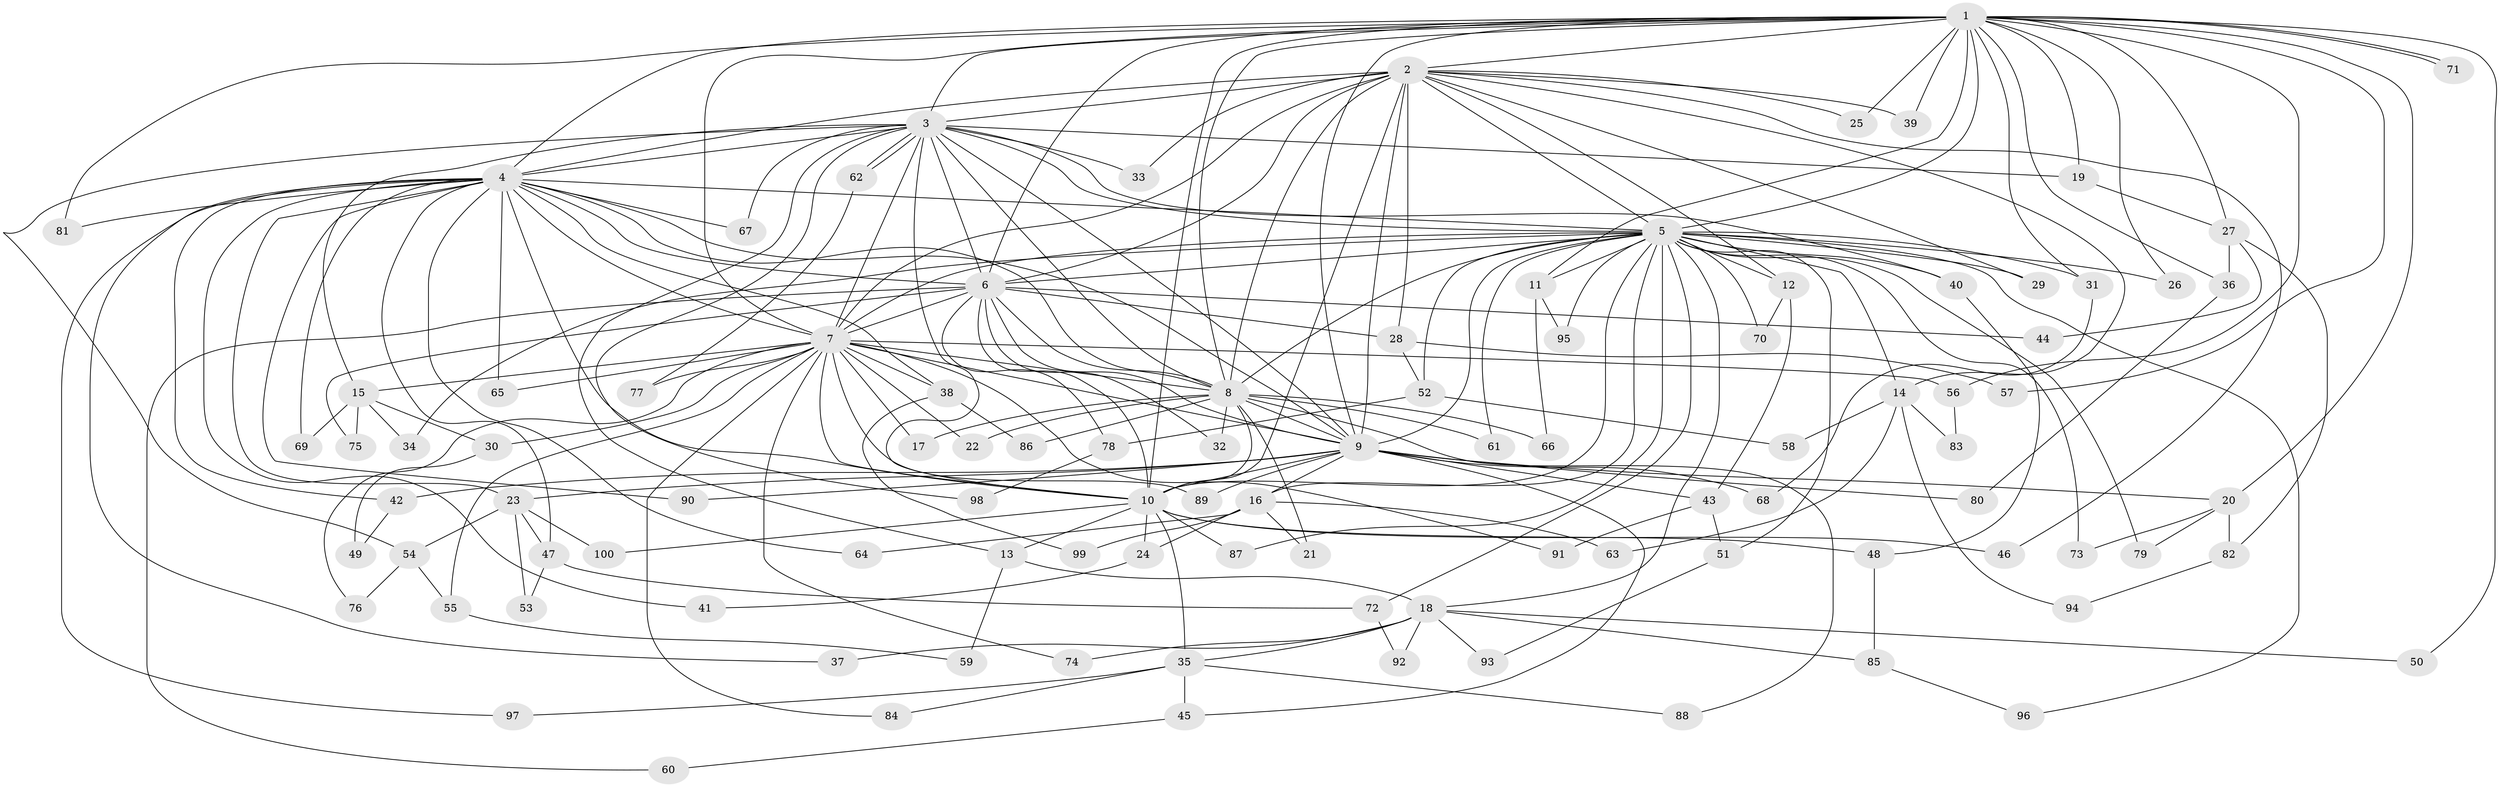 // Generated by graph-tools (version 1.1) at 2025/11/02/21/25 10:11:06]
// undirected, 100 vertices, 225 edges
graph export_dot {
graph [start="1"]
  node [color=gray90,style=filled];
  1;
  2;
  3;
  4;
  5;
  6;
  7;
  8;
  9;
  10;
  11;
  12;
  13;
  14;
  15;
  16;
  17;
  18;
  19;
  20;
  21;
  22;
  23;
  24;
  25;
  26;
  27;
  28;
  29;
  30;
  31;
  32;
  33;
  34;
  35;
  36;
  37;
  38;
  39;
  40;
  41;
  42;
  43;
  44;
  45;
  46;
  47;
  48;
  49;
  50;
  51;
  52;
  53;
  54;
  55;
  56;
  57;
  58;
  59;
  60;
  61;
  62;
  63;
  64;
  65;
  66;
  67;
  68;
  69;
  70;
  71;
  72;
  73;
  74;
  75;
  76;
  77;
  78;
  79;
  80;
  81;
  82;
  83;
  84;
  85;
  86;
  87;
  88;
  89;
  90;
  91;
  92;
  93;
  94;
  95;
  96;
  97;
  98;
  99;
  100;
  1 -- 2;
  1 -- 3;
  1 -- 4;
  1 -- 5;
  1 -- 6;
  1 -- 7;
  1 -- 8;
  1 -- 9;
  1 -- 10;
  1 -- 11;
  1 -- 19;
  1 -- 20;
  1 -- 25;
  1 -- 26;
  1 -- 27;
  1 -- 31;
  1 -- 36;
  1 -- 39;
  1 -- 50;
  1 -- 56;
  1 -- 57;
  1 -- 71;
  1 -- 71;
  1 -- 81;
  2 -- 3;
  2 -- 4;
  2 -- 5;
  2 -- 6;
  2 -- 7;
  2 -- 8;
  2 -- 9;
  2 -- 10;
  2 -- 12;
  2 -- 14;
  2 -- 25;
  2 -- 28;
  2 -- 29;
  2 -- 33;
  2 -- 39;
  2 -- 46;
  3 -- 4;
  3 -- 5;
  3 -- 6;
  3 -- 7;
  3 -- 8;
  3 -- 9;
  3 -- 10;
  3 -- 13;
  3 -- 15;
  3 -- 19;
  3 -- 33;
  3 -- 40;
  3 -- 54;
  3 -- 62;
  3 -- 62;
  3 -- 67;
  3 -- 98;
  4 -- 5;
  4 -- 6;
  4 -- 7;
  4 -- 8;
  4 -- 9;
  4 -- 10;
  4 -- 23;
  4 -- 37;
  4 -- 38;
  4 -- 41;
  4 -- 42;
  4 -- 47;
  4 -- 64;
  4 -- 65;
  4 -- 67;
  4 -- 69;
  4 -- 81;
  4 -- 90;
  4 -- 97;
  5 -- 6;
  5 -- 7;
  5 -- 8;
  5 -- 9;
  5 -- 10;
  5 -- 11;
  5 -- 12;
  5 -- 14;
  5 -- 16;
  5 -- 18;
  5 -- 26;
  5 -- 29;
  5 -- 31;
  5 -- 34;
  5 -- 40;
  5 -- 51;
  5 -- 52;
  5 -- 61;
  5 -- 70;
  5 -- 72;
  5 -- 73;
  5 -- 79;
  5 -- 87;
  5 -- 95;
  5 -- 96;
  6 -- 7;
  6 -- 8;
  6 -- 9;
  6 -- 10;
  6 -- 28;
  6 -- 32;
  6 -- 44;
  6 -- 60;
  6 -- 75;
  6 -- 78;
  7 -- 8;
  7 -- 9;
  7 -- 10;
  7 -- 15;
  7 -- 17;
  7 -- 22;
  7 -- 30;
  7 -- 38;
  7 -- 55;
  7 -- 56;
  7 -- 65;
  7 -- 74;
  7 -- 76;
  7 -- 77;
  7 -- 84;
  7 -- 89;
  7 -- 91;
  8 -- 9;
  8 -- 10;
  8 -- 17;
  8 -- 21;
  8 -- 22;
  8 -- 32;
  8 -- 61;
  8 -- 66;
  8 -- 86;
  8 -- 88;
  9 -- 10;
  9 -- 16;
  9 -- 20;
  9 -- 23;
  9 -- 42;
  9 -- 43;
  9 -- 45;
  9 -- 68;
  9 -- 80;
  9 -- 89;
  9 -- 90;
  10 -- 13;
  10 -- 24;
  10 -- 35;
  10 -- 46;
  10 -- 48;
  10 -- 87;
  10 -- 100;
  11 -- 66;
  11 -- 95;
  12 -- 43;
  12 -- 70;
  13 -- 18;
  13 -- 59;
  14 -- 58;
  14 -- 63;
  14 -- 83;
  14 -- 94;
  15 -- 30;
  15 -- 34;
  15 -- 69;
  15 -- 75;
  16 -- 21;
  16 -- 24;
  16 -- 63;
  16 -- 64;
  16 -- 99;
  18 -- 35;
  18 -- 37;
  18 -- 50;
  18 -- 74;
  18 -- 85;
  18 -- 92;
  18 -- 93;
  19 -- 27;
  20 -- 73;
  20 -- 79;
  20 -- 82;
  23 -- 47;
  23 -- 53;
  23 -- 54;
  23 -- 100;
  24 -- 41;
  27 -- 36;
  27 -- 44;
  27 -- 82;
  28 -- 52;
  28 -- 57;
  30 -- 49;
  31 -- 68;
  35 -- 45;
  35 -- 84;
  35 -- 88;
  35 -- 97;
  36 -- 80;
  38 -- 86;
  38 -- 99;
  40 -- 48;
  42 -- 49;
  43 -- 51;
  43 -- 91;
  45 -- 60;
  47 -- 53;
  47 -- 72;
  48 -- 85;
  51 -- 93;
  52 -- 58;
  52 -- 78;
  54 -- 55;
  54 -- 76;
  55 -- 59;
  56 -- 83;
  62 -- 77;
  72 -- 92;
  78 -- 98;
  82 -- 94;
  85 -- 96;
}

